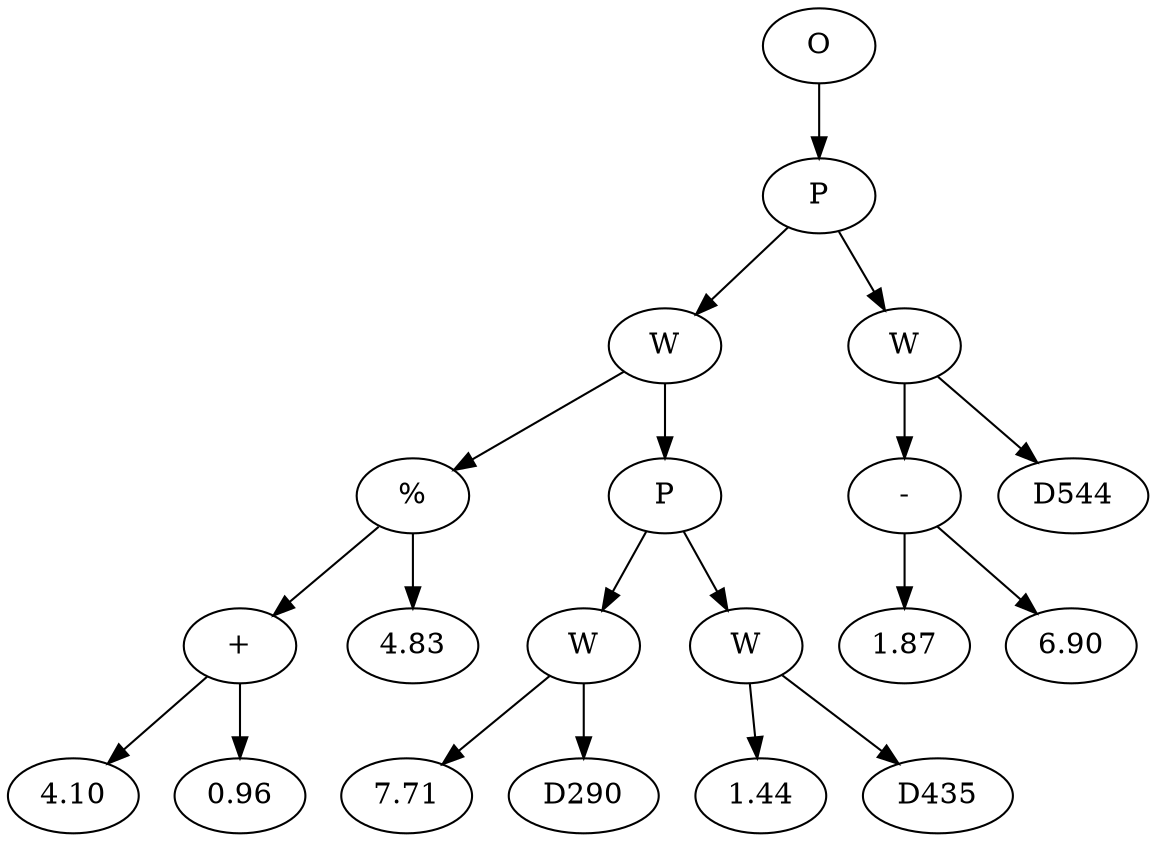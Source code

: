 // Tree
digraph {
	3147314 [label=O]
	3147315 [label=P]
	3147314 -> 3147315
	3147316 [label=W]
	3147315 -> 3147316
	3147317 [label="%"]
	3147316 -> 3147317
	3147318 [label="+"]
	3147317 -> 3147318
	3147319 [label=4.10]
	3147318 -> 3147319
	3147320 [label=0.96]
	3147318 -> 3147320
	3147321 [label=4.83]
	3147317 -> 3147321
	3147322 [label=P]
	3147316 -> 3147322
	3147323 [label=W]
	3147322 -> 3147323
	3147324 [label=7.71]
	3147323 -> 3147324
	3147325 [label=D290]
	3147323 -> 3147325
	3147326 [label=W]
	3147322 -> 3147326
	3147327 [label=1.44]
	3147326 -> 3147327
	3147328 [label=D435]
	3147326 -> 3147328
	3147329 [label=W]
	3147315 -> 3147329
	3147330 [label="-"]
	3147329 -> 3147330
	3147331 [label=1.87]
	3147330 -> 3147331
	3147332 [label=6.90]
	3147330 -> 3147332
	3147333 [label=D544]
	3147329 -> 3147333
}

